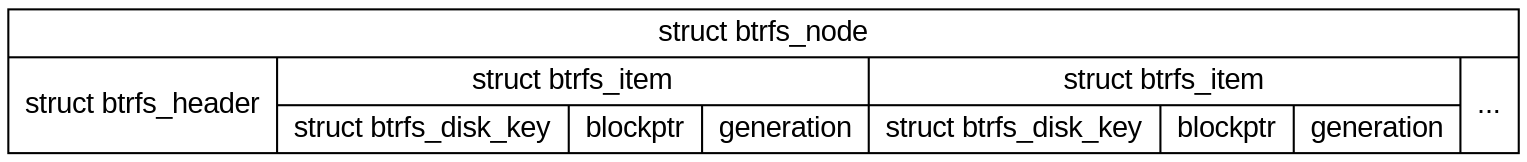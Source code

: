 digraph D {
	graph [ rankdir=LR ];
	node [fontname="Arial", shape=record];
	btrfs_disk_key [label="
	struct btrfs_node|
	{struct btrfs_header|
		{struct btrfs_item|
			{struct btrfs_disk_key|{{blockptr|generation}}}}|
		{struct btrfs_item|
				{struct btrfs_disk_key|{{blockptr|generation}}}}|
					...}
	"];
}

